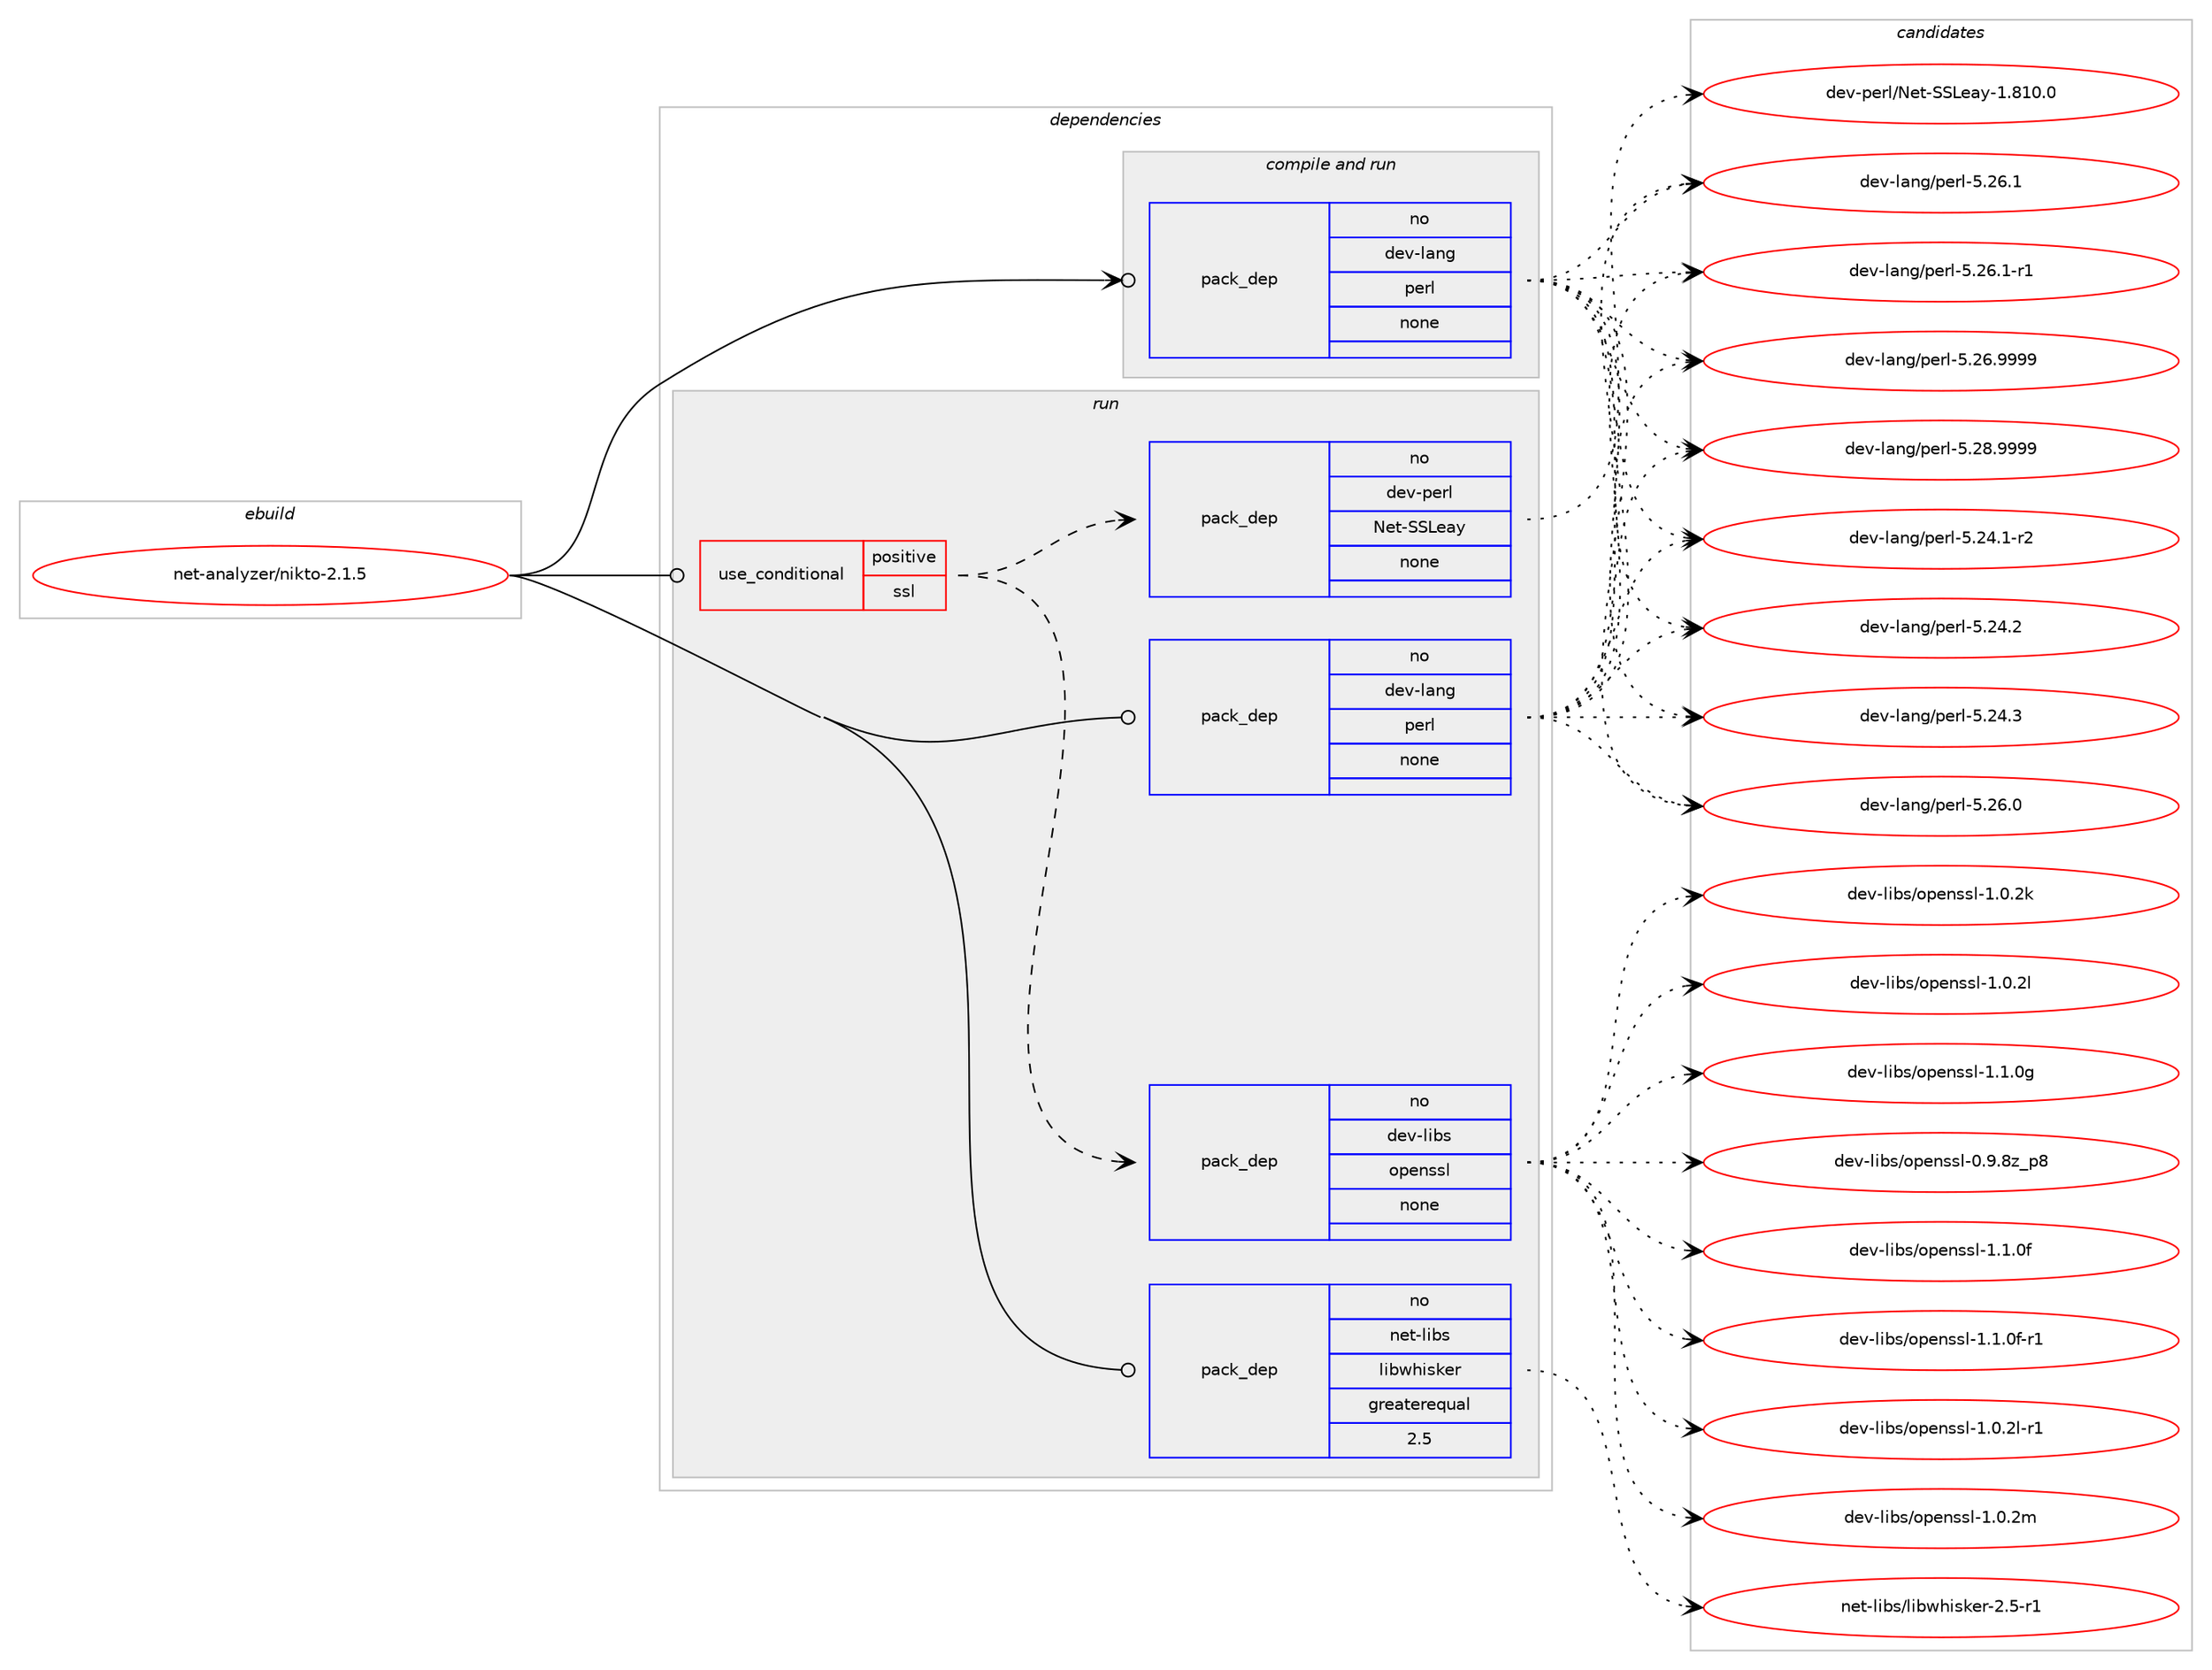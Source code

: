digraph prolog {

# *************
# Graph options
# *************

newrank=true;
concentrate=true;
compound=true;
graph [rankdir=LR,fontname=Helvetica,fontsize=10,ranksep=1.5];#, ranksep=2.5, nodesep=0.2];
edge  [arrowhead=vee];
node  [fontname=Helvetica,fontsize=10];

# **********
# The ebuild
# **********

subgraph cluster_leftcol {
color=gray;
rank=same;
label=<<i>ebuild</i>>;
id [label="net-analyzer/nikto-2.1.5", color=red, width=4, href="../net-analyzer/nikto-2.1.5.svg"];
}

# ****************
# The dependencies
# ****************

subgraph cluster_midcol {
color=gray;
label=<<i>dependencies</i>>;
subgraph cluster_compile {
fillcolor="#eeeeee";
style=filled;
label=<<i>compile</i>>;
}
subgraph cluster_compileandrun {
fillcolor="#eeeeee";
style=filled;
label=<<i>compile and run</i>>;
subgraph pack296458 {
dependency402244 [label=<<TABLE BORDER="0" CELLBORDER="1" CELLSPACING="0" CELLPADDING="4" WIDTH="220"><TR><TD ROWSPAN="6" CELLPADDING="30">pack_dep</TD></TR><TR><TD WIDTH="110">no</TD></TR><TR><TD>dev-lang</TD></TR><TR><TD>perl</TD></TR><TR><TD>none</TD></TR><TR><TD></TD></TR></TABLE>>, shape=none, color=blue];
}
id:e -> dependency402244:w [weight=20,style="solid",arrowhead="odotvee"];
}
subgraph cluster_run {
fillcolor="#eeeeee";
style=filled;
label=<<i>run</i>>;
subgraph cond99213 {
dependency402245 [label=<<TABLE BORDER="0" CELLBORDER="1" CELLSPACING="0" CELLPADDING="4"><TR><TD ROWSPAN="3" CELLPADDING="10">use_conditional</TD></TR><TR><TD>positive</TD></TR><TR><TD>ssl</TD></TR></TABLE>>, shape=none, color=red];
subgraph pack296459 {
dependency402246 [label=<<TABLE BORDER="0" CELLBORDER="1" CELLSPACING="0" CELLPADDING="4" WIDTH="220"><TR><TD ROWSPAN="6" CELLPADDING="30">pack_dep</TD></TR><TR><TD WIDTH="110">no</TD></TR><TR><TD>dev-libs</TD></TR><TR><TD>openssl</TD></TR><TR><TD>none</TD></TR><TR><TD></TD></TR></TABLE>>, shape=none, color=blue];
}
dependency402245:e -> dependency402246:w [weight=20,style="dashed",arrowhead="vee"];
subgraph pack296460 {
dependency402247 [label=<<TABLE BORDER="0" CELLBORDER="1" CELLSPACING="0" CELLPADDING="4" WIDTH="220"><TR><TD ROWSPAN="6" CELLPADDING="30">pack_dep</TD></TR><TR><TD WIDTH="110">no</TD></TR><TR><TD>dev-perl</TD></TR><TR><TD>Net-SSLeay</TD></TR><TR><TD>none</TD></TR><TR><TD></TD></TR></TABLE>>, shape=none, color=blue];
}
dependency402245:e -> dependency402247:w [weight=20,style="dashed",arrowhead="vee"];
}
id:e -> dependency402245:w [weight=20,style="solid",arrowhead="odot"];
subgraph pack296461 {
dependency402248 [label=<<TABLE BORDER="0" CELLBORDER="1" CELLSPACING="0" CELLPADDING="4" WIDTH="220"><TR><TD ROWSPAN="6" CELLPADDING="30">pack_dep</TD></TR><TR><TD WIDTH="110">no</TD></TR><TR><TD>dev-lang</TD></TR><TR><TD>perl</TD></TR><TR><TD>none</TD></TR><TR><TD></TD></TR></TABLE>>, shape=none, color=blue];
}
id:e -> dependency402248:w [weight=20,style="solid",arrowhead="odot"];
subgraph pack296462 {
dependency402249 [label=<<TABLE BORDER="0" CELLBORDER="1" CELLSPACING="0" CELLPADDING="4" WIDTH="220"><TR><TD ROWSPAN="6" CELLPADDING="30">pack_dep</TD></TR><TR><TD WIDTH="110">no</TD></TR><TR><TD>net-libs</TD></TR><TR><TD>libwhisker</TD></TR><TR><TD>greaterequal</TD></TR><TR><TD>2.5</TD></TR></TABLE>>, shape=none, color=blue];
}
id:e -> dependency402249:w [weight=20,style="solid",arrowhead="odot"];
}
}

# **************
# The candidates
# **************

subgraph cluster_choices {
rank=same;
color=gray;
label=<<i>candidates</i>>;

subgraph choice296458 {
color=black;
nodesep=1;
choice100101118451089711010347112101114108455346505246494511450 [label="dev-lang/perl-5.24.1-r2", color=red, width=4,href="../dev-lang/perl-5.24.1-r2.svg"];
choice10010111845108971101034711210111410845534650524650 [label="dev-lang/perl-5.24.2", color=red, width=4,href="../dev-lang/perl-5.24.2.svg"];
choice10010111845108971101034711210111410845534650524651 [label="dev-lang/perl-5.24.3", color=red, width=4,href="../dev-lang/perl-5.24.3.svg"];
choice10010111845108971101034711210111410845534650544648 [label="dev-lang/perl-5.26.0", color=red, width=4,href="../dev-lang/perl-5.26.0.svg"];
choice10010111845108971101034711210111410845534650544649 [label="dev-lang/perl-5.26.1", color=red, width=4,href="../dev-lang/perl-5.26.1.svg"];
choice100101118451089711010347112101114108455346505446494511449 [label="dev-lang/perl-5.26.1-r1", color=red, width=4,href="../dev-lang/perl-5.26.1-r1.svg"];
choice10010111845108971101034711210111410845534650544657575757 [label="dev-lang/perl-5.26.9999", color=red, width=4,href="../dev-lang/perl-5.26.9999.svg"];
choice10010111845108971101034711210111410845534650564657575757 [label="dev-lang/perl-5.28.9999", color=red, width=4,href="../dev-lang/perl-5.28.9999.svg"];
dependency402244:e -> choice100101118451089711010347112101114108455346505246494511450:w [style=dotted,weight="100"];
dependency402244:e -> choice10010111845108971101034711210111410845534650524650:w [style=dotted,weight="100"];
dependency402244:e -> choice10010111845108971101034711210111410845534650524651:w [style=dotted,weight="100"];
dependency402244:e -> choice10010111845108971101034711210111410845534650544648:w [style=dotted,weight="100"];
dependency402244:e -> choice10010111845108971101034711210111410845534650544649:w [style=dotted,weight="100"];
dependency402244:e -> choice100101118451089711010347112101114108455346505446494511449:w [style=dotted,weight="100"];
dependency402244:e -> choice10010111845108971101034711210111410845534650544657575757:w [style=dotted,weight="100"];
dependency402244:e -> choice10010111845108971101034711210111410845534650564657575757:w [style=dotted,weight="100"];
}
subgraph choice296459 {
color=black;
nodesep=1;
choice1001011184510810598115471111121011101151151084548465746561229511256 [label="dev-libs/openssl-0.9.8z_p8", color=red, width=4,href="../dev-libs/openssl-0.9.8z_p8.svg"];
choice100101118451081059811547111112101110115115108454946484650107 [label="dev-libs/openssl-1.0.2k", color=red, width=4,href="../dev-libs/openssl-1.0.2k.svg"];
choice100101118451081059811547111112101110115115108454946484650108 [label="dev-libs/openssl-1.0.2l", color=red, width=4,href="../dev-libs/openssl-1.0.2l.svg"];
choice1001011184510810598115471111121011101151151084549464846501084511449 [label="dev-libs/openssl-1.0.2l-r1", color=red, width=4,href="../dev-libs/openssl-1.0.2l-r1.svg"];
choice100101118451081059811547111112101110115115108454946484650109 [label="dev-libs/openssl-1.0.2m", color=red, width=4,href="../dev-libs/openssl-1.0.2m.svg"];
choice100101118451081059811547111112101110115115108454946494648102 [label="dev-libs/openssl-1.1.0f", color=red, width=4,href="../dev-libs/openssl-1.1.0f.svg"];
choice1001011184510810598115471111121011101151151084549464946481024511449 [label="dev-libs/openssl-1.1.0f-r1", color=red, width=4,href="../dev-libs/openssl-1.1.0f-r1.svg"];
choice100101118451081059811547111112101110115115108454946494648103 [label="dev-libs/openssl-1.1.0g", color=red, width=4,href="../dev-libs/openssl-1.1.0g.svg"];
dependency402246:e -> choice1001011184510810598115471111121011101151151084548465746561229511256:w [style=dotted,weight="100"];
dependency402246:e -> choice100101118451081059811547111112101110115115108454946484650107:w [style=dotted,weight="100"];
dependency402246:e -> choice100101118451081059811547111112101110115115108454946484650108:w [style=dotted,weight="100"];
dependency402246:e -> choice1001011184510810598115471111121011101151151084549464846501084511449:w [style=dotted,weight="100"];
dependency402246:e -> choice100101118451081059811547111112101110115115108454946484650109:w [style=dotted,weight="100"];
dependency402246:e -> choice100101118451081059811547111112101110115115108454946494648102:w [style=dotted,weight="100"];
dependency402246:e -> choice1001011184510810598115471111121011101151151084549464946481024511449:w [style=dotted,weight="100"];
dependency402246:e -> choice100101118451081059811547111112101110115115108454946494648103:w [style=dotted,weight="100"];
}
subgraph choice296460 {
color=black;
nodesep=1;
choice10010111845112101114108477810111645838376101971214549465649484648 [label="dev-perl/Net-SSLeay-1.810.0", color=red, width=4,href="../dev-perl/Net-SSLeay-1.810.0.svg"];
dependency402247:e -> choice10010111845112101114108477810111645838376101971214549465649484648:w [style=dotted,weight="100"];
}
subgraph choice296461 {
color=black;
nodesep=1;
choice100101118451089711010347112101114108455346505246494511450 [label="dev-lang/perl-5.24.1-r2", color=red, width=4,href="../dev-lang/perl-5.24.1-r2.svg"];
choice10010111845108971101034711210111410845534650524650 [label="dev-lang/perl-5.24.2", color=red, width=4,href="../dev-lang/perl-5.24.2.svg"];
choice10010111845108971101034711210111410845534650524651 [label="dev-lang/perl-5.24.3", color=red, width=4,href="../dev-lang/perl-5.24.3.svg"];
choice10010111845108971101034711210111410845534650544648 [label="dev-lang/perl-5.26.0", color=red, width=4,href="../dev-lang/perl-5.26.0.svg"];
choice10010111845108971101034711210111410845534650544649 [label="dev-lang/perl-5.26.1", color=red, width=4,href="../dev-lang/perl-5.26.1.svg"];
choice100101118451089711010347112101114108455346505446494511449 [label="dev-lang/perl-5.26.1-r1", color=red, width=4,href="../dev-lang/perl-5.26.1-r1.svg"];
choice10010111845108971101034711210111410845534650544657575757 [label="dev-lang/perl-5.26.9999", color=red, width=4,href="../dev-lang/perl-5.26.9999.svg"];
choice10010111845108971101034711210111410845534650564657575757 [label="dev-lang/perl-5.28.9999", color=red, width=4,href="../dev-lang/perl-5.28.9999.svg"];
dependency402248:e -> choice100101118451089711010347112101114108455346505246494511450:w [style=dotted,weight="100"];
dependency402248:e -> choice10010111845108971101034711210111410845534650524650:w [style=dotted,weight="100"];
dependency402248:e -> choice10010111845108971101034711210111410845534650524651:w [style=dotted,weight="100"];
dependency402248:e -> choice10010111845108971101034711210111410845534650544648:w [style=dotted,weight="100"];
dependency402248:e -> choice10010111845108971101034711210111410845534650544649:w [style=dotted,weight="100"];
dependency402248:e -> choice100101118451089711010347112101114108455346505446494511449:w [style=dotted,weight="100"];
dependency402248:e -> choice10010111845108971101034711210111410845534650544657575757:w [style=dotted,weight="100"];
dependency402248:e -> choice10010111845108971101034711210111410845534650564657575757:w [style=dotted,weight="100"];
}
subgraph choice296462 {
color=black;
nodesep=1;
choice11010111645108105981154710810598119104105115107101114455046534511449 [label="net-libs/libwhisker-2.5-r1", color=red, width=4,href="../net-libs/libwhisker-2.5-r1.svg"];
dependency402249:e -> choice11010111645108105981154710810598119104105115107101114455046534511449:w [style=dotted,weight="100"];
}
}

}
